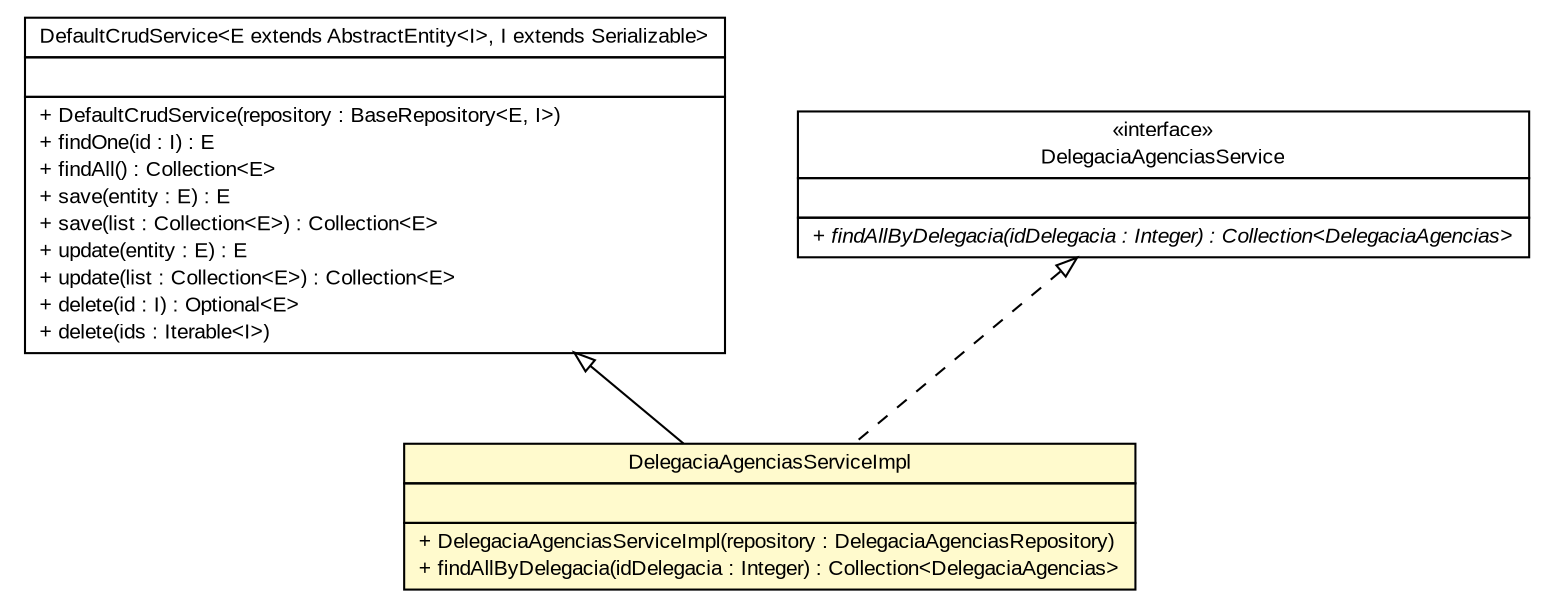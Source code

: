 #!/usr/local/bin/dot
#
# Class diagram 
# Generated by UMLGraph version R5_6 (http://www.umlgraph.org/)
#

digraph G {
	edge [fontname="arial",fontsize=10,labelfontname="arial",labelfontsize=10];
	node [fontname="arial",fontsize=10,shape=plaintext];
	nodesep=0.25;
	ranksep=0.5;
	// br.gov.to.sefaz.business.service.impl.DefaultCrudService<E extends br.gov.to.sefaz.persistence.entity.AbstractEntity<I>, I extends java.io.Serializable>
	c494978 [label=<<table title="br.gov.to.sefaz.business.service.impl.DefaultCrudService" border="0" cellborder="1" cellspacing="0" cellpadding="2" port="p" href="../../../../../business/service/impl/DefaultCrudService.html">
		<tr><td><table border="0" cellspacing="0" cellpadding="1">
<tr><td align="center" balign="center"> DefaultCrudService&lt;E extends AbstractEntity&lt;I&gt;, I extends Serializable&gt; </td></tr>
		</table></td></tr>
		<tr><td><table border="0" cellspacing="0" cellpadding="1">
<tr><td align="left" balign="left">  </td></tr>
		</table></td></tr>
		<tr><td><table border="0" cellspacing="0" cellpadding="1">
<tr><td align="left" balign="left"> + DefaultCrudService(repository : BaseRepository&lt;E, I&gt;) </td></tr>
<tr><td align="left" balign="left"> + findOne(id : I) : E </td></tr>
<tr><td align="left" balign="left"> + findAll() : Collection&lt;E&gt; </td></tr>
<tr><td align="left" balign="left"> + save(entity : E) : E </td></tr>
<tr><td align="left" balign="left"> + save(list : Collection&lt;E&gt;) : Collection&lt;E&gt; </td></tr>
<tr><td align="left" balign="left"> + update(entity : E) : E </td></tr>
<tr><td align="left" balign="left"> + update(list : Collection&lt;E&gt;) : Collection&lt;E&gt; </td></tr>
<tr><td align="left" balign="left"> + delete(id : I) : Optional&lt;E&gt; </td></tr>
<tr><td align="left" balign="left"> + delete(ids : Iterable&lt;I&gt;) </td></tr>
		</table></td></tr>
		</table>>, URL="../../../../../business/service/impl/DefaultCrudService.html", fontname="arial", fontcolor="black", fontsize=10.0];
	// br.gov.to.sefaz.arr.parametros.business.service.DelegaciaAgenciasService
	c495383 [label=<<table title="br.gov.to.sefaz.arr.parametros.business.service.DelegaciaAgenciasService" border="0" cellborder="1" cellspacing="0" cellpadding="2" port="p" href="../DelegaciaAgenciasService.html">
		<tr><td><table border="0" cellspacing="0" cellpadding="1">
<tr><td align="center" balign="center"> &#171;interface&#187; </td></tr>
<tr><td align="center" balign="center"> DelegaciaAgenciasService </td></tr>
		</table></td></tr>
		<tr><td><table border="0" cellspacing="0" cellpadding="1">
<tr><td align="left" balign="left">  </td></tr>
		</table></td></tr>
		<tr><td><table border="0" cellspacing="0" cellpadding="1">
<tr><td align="left" balign="left"><font face="arial italic" point-size="10.0"> + findAllByDelegacia(idDelegacia : Integer) : Collection&lt;DelegaciaAgencias&gt; </font></td></tr>
		</table></td></tr>
		</table>>, URL="../DelegaciaAgenciasService.html", fontname="arial", fontcolor="black", fontsize=10.0];
	// br.gov.to.sefaz.arr.parametros.business.service.impl.DelegaciaAgenciasServiceImpl
	c495410 [label=<<table title="br.gov.to.sefaz.arr.parametros.business.service.impl.DelegaciaAgenciasServiceImpl" border="0" cellborder="1" cellspacing="0" cellpadding="2" port="p" bgcolor="lemonChiffon" href="./DelegaciaAgenciasServiceImpl.html">
		<tr><td><table border="0" cellspacing="0" cellpadding="1">
<tr><td align="center" balign="center"> DelegaciaAgenciasServiceImpl </td></tr>
		</table></td></tr>
		<tr><td><table border="0" cellspacing="0" cellpadding="1">
<tr><td align="left" balign="left">  </td></tr>
		</table></td></tr>
		<tr><td><table border="0" cellspacing="0" cellpadding="1">
<tr><td align="left" balign="left"> + DelegaciaAgenciasServiceImpl(repository : DelegaciaAgenciasRepository) </td></tr>
<tr><td align="left" balign="left"> + findAllByDelegacia(idDelegacia : Integer) : Collection&lt;DelegaciaAgencias&gt; </td></tr>
		</table></td></tr>
		</table>>, URL="./DelegaciaAgenciasServiceImpl.html", fontname="arial", fontcolor="black", fontsize=10.0];
	//br.gov.to.sefaz.arr.parametros.business.service.impl.DelegaciaAgenciasServiceImpl extends br.gov.to.sefaz.business.service.impl.DefaultCrudService<br.gov.to.sefaz.arr.persistence.entity.DelegaciaAgencias, br.gov.to.sefaz.arr.persistence.entity.DelegaciaAgenciasPK>
	c494978:p -> c495410:p [dir=back,arrowtail=empty];
	//br.gov.to.sefaz.arr.parametros.business.service.impl.DelegaciaAgenciasServiceImpl implements br.gov.to.sefaz.arr.parametros.business.service.DelegaciaAgenciasService
	c495383:p -> c495410:p [dir=back,arrowtail=empty,style=dashed];
}

